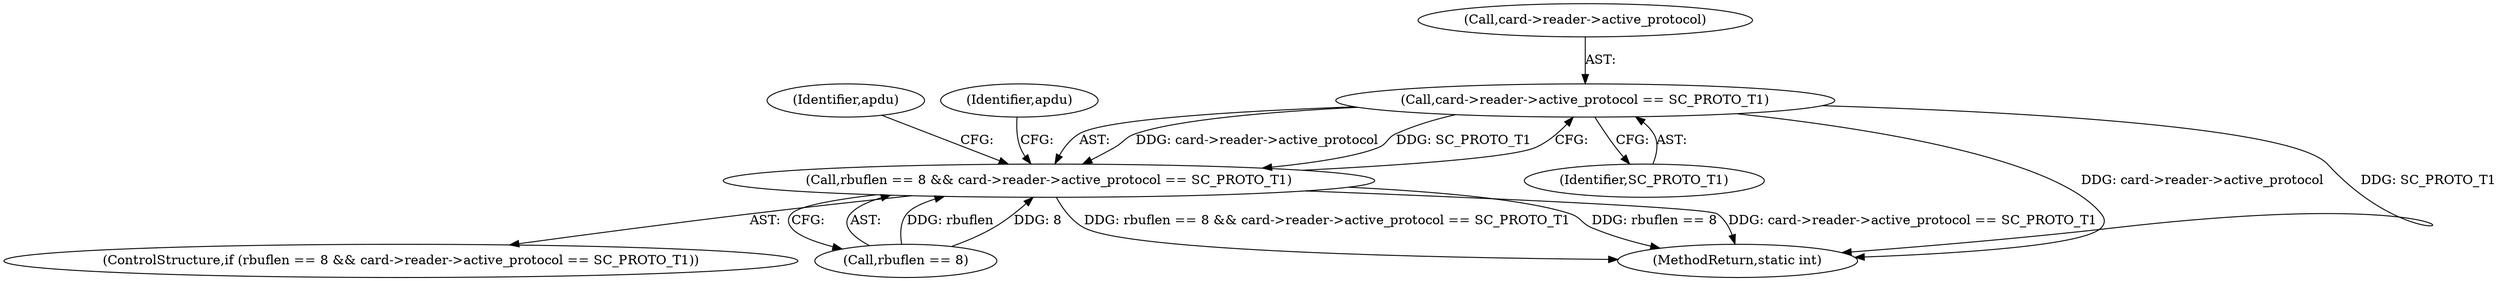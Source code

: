 digraph "0_OpenSC_8fe377e93b4b56060e5bbfb6f3142ceaeca744fa_14@API" {
"1000220" [label="(Call,card->reader->active_protocol == SC_PROTO_T1)"];
"1000216" [label="(Call,rbuflen == 8 && card->reader->active_protocol == SC_PROTO_T1)"];
"1000221" [label="(Call,card->reader->active_protocol)"];
"1000215" [label="(ControlStructure,if (rbuflen == 8 && card->reader->active_protocol == SC_PROTO_T1))"];
"1000238" [label="(Identifier,apdu)"];
"1000226" [label="(Identifier,SC_PROTO_T1)"];
"1000217" [label="(Call,rbuflen == 8)"];
"1000495" [label="(MethodReturn,static int)"];
"1000220" [label="(Call,card->reader->active_protocol == SC_PROTO_T1)"];
"1000230" [label="(Identifier,apdu)"];
"1000216" [label="(Call,rbuflen == 8 && card->reader->active_protocol == SC_PROTO_T1)"];
"1000220" -> "1000216"  [label="AST: "];
"1000220" -> "1000226"  [label="CFG: "];
"1000221" -> "1000220"  [label="AST: "];
"1000226" -> "1000220"  [label="AST: "];
"1000216" -> "1000220"  [label="CFG: "];
"1000220" -> "1000495"  [label="DDG: card->reader->active_protocol"];
"1000220" -> "1000495"  [label="DDG: SC_PROTO_T1"];
"1000220" -> "1000216"  [label="DDG: card->reader->active_protocol"];
"1000220" -> "1000216"  [label="DDG: SC_PROTO_T1"];
"1000216" -> "1000215"  [label="AST: "];
"1000216" -> "1000217"  [label="CFG: "];
"1000217" -> "1000216"  [label="AST: "];
"1000230" -> "1000216"  [label="CFG: "];
"1000238" -> "1000216"  [label="CFG: "];
"1000216" -> "1000495"  [label="DDG: rbuflen == 8 && card->reader->active_protocol == SC_PROTO_T1"];
"1000216" -> "1000495"  [label="DDG: rbuflen == 8"];
"1000216" -> "1000495"  [label="DDG: card->reader->active_protocol == SC_PROTO_T1"];
"1000217" -> "1000216"  [label="DDG: rbuflen"];
"1000217" -> "1000216"  [label="DDG: 8"];
}
